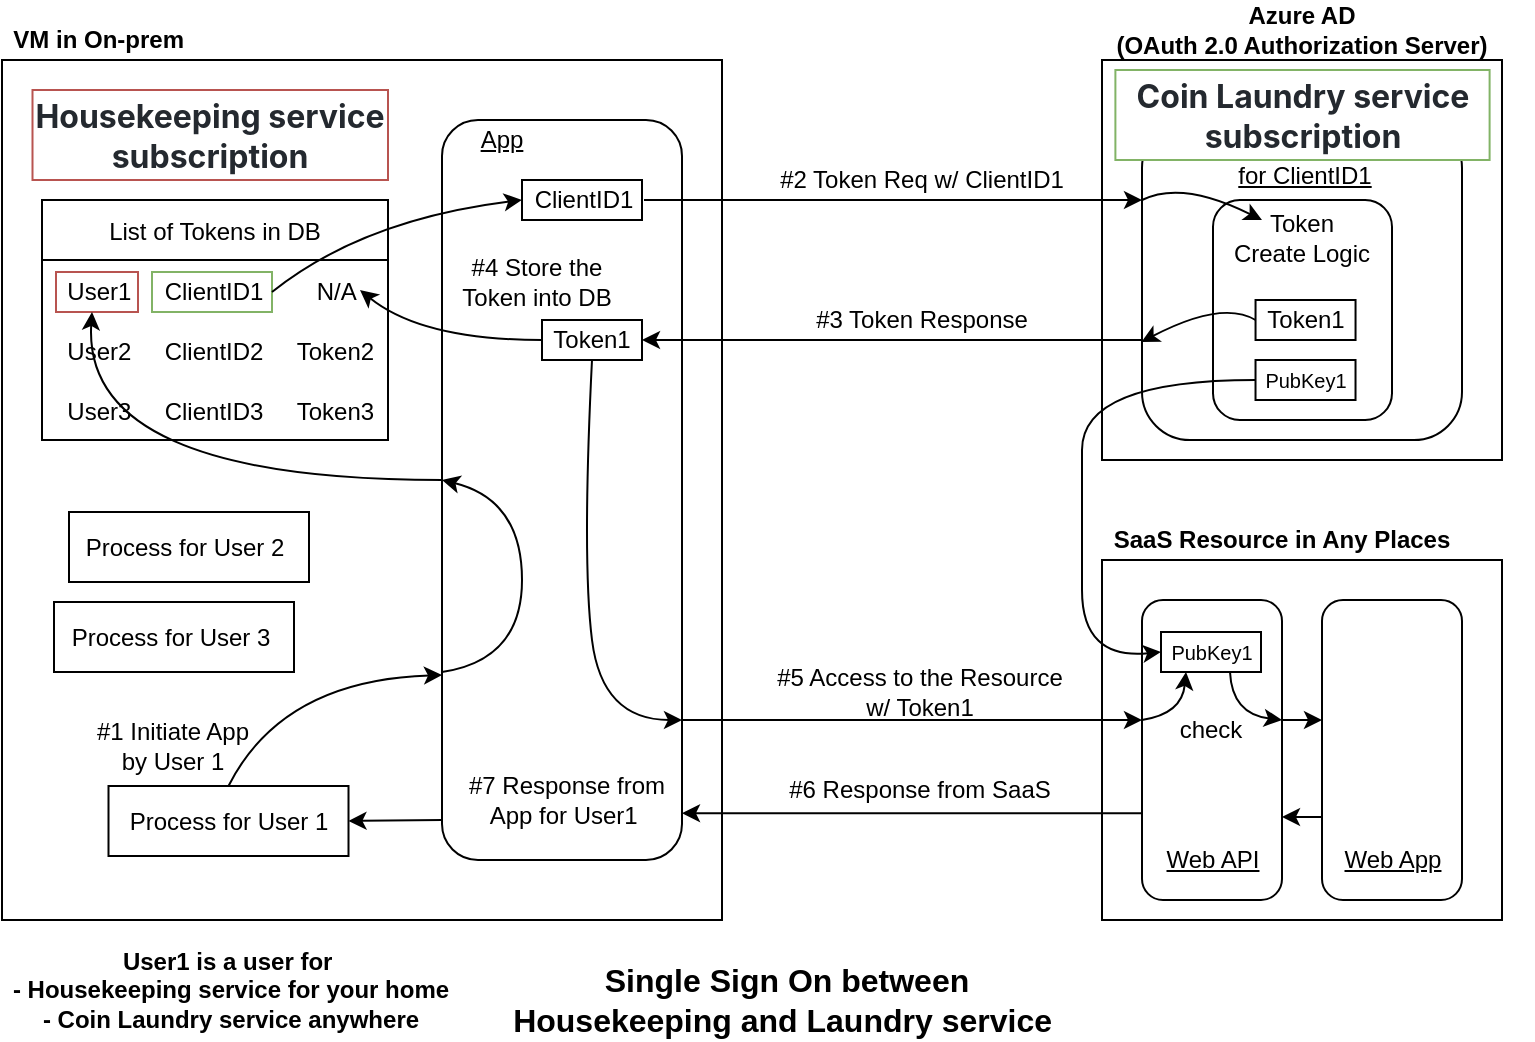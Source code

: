 <mxfile version="20.2.7" type="github">
  <diagram id="--nqma7Hxtt_wLqLNTel" name="Page-1">
    <mxGraphModel dx="1640" dy="922" grid="1" gridSize="10" guides="1" tooltips="1" connect="1" arrows="1" fold="1" page="1" pageScale="1" pageWidth="827" pageHeight="1169" math="0" shadow="0">
      <root>
        <mxCell id="0" />
        <mxCell id="1" parent="0" />
        <mxCell id="2p3ya99PdbGUZq53EWPI-1" value="" style="rounded=0;whiteSpace=wrap;html=1;" parent="1" vertex="1">
          <mxGeometry x="50" y="150" width="360" height="430" as="geometry" />
        </mxCell>
        <mxCell id="2p3ya99PdbGUZq53EWPI-2" value="" style="rounded=1;whiteSpace=wrap;html=1;" parent="1" vertex="1">
          <mxGeometry x="270" y="180" width="120" height="370" as="geometry" />
        </mxCell>
        <mxCell id="2p3ya99PdbGUZq53EWPI-3" value="App" style="text;html=1;strokeColor=none;fillColor=none;align=center;verticalAlign=middle;whiteSpace=wrap;rounded=0;fontStyle=4" parent="1" vertex="1">
          <mxGeometry x="280" y="180" width="40" height="20" as="geometry" />
        </mxCell>
        <mxCell id="2p3ya99PdbGUZq53EWPI-5" value="List of Tokens in DB" style="swimlane;fontStyle=0;childLayout=stackLayout;horizontal=1;startSize=30;horizontalStack=0;resizeParent=1;resizeParentMax=0;resizeLast=0;collapsible=1;marginBottom=0;" parent="1" vertex="1">
          <mxGeometry x="70" y="220" width="173" height="120" as="geometry" />
        </mxCell>
        <mxCell id="2p3ya99PdbGUZq53EWPI-6" value="  User1     ClientID1        N/A" style="text;strokeColor=none;fillColor=none;align=left;verticalAlign=middle;spacingLeft=4;spacingRight=4;overflow=hidden;points=[[0,0.5],[1,0.5]];portConstraint=eastwest;rotatable=0;" parent="2p3ya99PdbGUZq53EWPI-5" vertex="1">
          <mxGeometry y="30" width="173" height="30" as="geometry" />
        </mxCell>
        <mxCell id="2p3ya99PdbGUZq53EWPI-7" value="  User2     ClientID2     Token2" style="text;strokeColor=none;fillColor=none;align=left;verticalAlign=middle;spacingLeft=4;spacingRight=4;overflow=hidden;points=[[0,0.5],[1,0.5]];portConstraint=eastwest;rotatable=0;" parent="2p3ya99PdbGUZq53EWPI-5" vertex="1">
          <mxGeometry y="60" width="173" height="30" as="geometry" />
        </mxCell>
        <mxCell id="2p3ya99PdbGUZq53EWPI-8" value="  User3     ClientID3     Token3" style="text;strokeColor=none;fillColor=none;align=left;verticalAlign=middle;spacingLeft=4;spacingRight=4;overflow=hidden;points=[[0,0.5],[1,0.5]];portConstraint=eastwest;rotatable=0;" parent="2p3ya99PdbGUZq53EWPI-5" vertex="1">
          <mxGeometry y="90" width="173" height="30" as="geometry" />
        </mxCell>
        <mxCell id="2p3ya99PdbGUZq53EWPI-9" style="edgeStyle=orthogonalEdgeStyle;rounded=0;orthogonalLoop=1;jettySize=auto;html=1;exitX=1;exitY=0.5;exitDx=0;exitDy=0;" parent="2p3ya99PdbGUZq53EWPI-5" source="2p3ya99PdbGUZq53EWPI-6" target="2p3ya99PdbGUZq53EWPI-6" edge="1">
          <mxGeometry relative="1" as="geometry" />
        </mxCell>
        <mxCell id="2p3ya99PdbGUZq53EWPI-14" value="VM in On-prem&amp;nbsp;" style="text;html=1;strokeColor=none;fillColor=none;align=center;verticalAlign=middle;whiteSpace=wrap;rounded=0;fontStyle=1" parent="1" vertex="1">
          <mxGeometry x="50" y="130" width="100" height="20" as="geometry" />
        </mxCell>
        <mxCell id="2p3ya99PdbGUZq53EWPI-17" value="" style="rounded=0;whiteSpace=wrap;html=1;" parent="1" vertex="1">
          <mxGeometry x="600" y="150" width="200" height="200" as="geometry" />
        </mxCell>
        <mxCell id="2p3ya99PdbGUZq53EWPI-18" value="Azure AD &lt;br&gt;(OAuth 2.0 Authorization Server)" style="text;html=1;strokeColor=none;fillColor=none;align=center;verticalAlign=middle;whiteSpace=wrap;rounded=0;fontStyle=1" parent="1" vertex="1">
          <mxGeometry x="600" y="120" width="200" height="30" as="geometry" />
        </mxCell>
        <mxCell id="2p3ya99PdbGUZq53EWPI-30" style="edgeStyle=orthogonalEdgeStyle;rounded=0;orthogonalLoop=1;jettySize=auto;html=1;exitX=0;exitY=0.75;exitDx=0;exitDy=0;entryX=1;entryY=0.5;entryDx=0;entryDy=0;" parent="1" source="2p3ya99PdbGUZq53EWPI-19" target="2p3ya99PdbGUZq53EWPI-41" edge="1">
          <mxGeometry relative="1" as="geometry">
            <Array as="points">
              <mxPoint x="620" y="290" />
            </Array>
          </mxGeometry>
        </mxCell>
        <mxCell id="2p3ya99PdbGUZq53EWPI-19" value="" style="rounded=1;whiteSpace=wrap;html=1;" parent="1" vertex="1">
          <mxGeometry x="620" y="180" width="160" height="160" as="geometry" />
        </mxCell>
        <mxCell id="2p3ya99PdbGUZq53EWPI-23" value="Token Endpoint &lt;br&gt;for ClientID1" style="text;html=1;strokeColor=none;fillColor=none;align=center;verticalAlign=middle;whiteSpace=wrap;rounded=0;fontStyle=4" parent="1" vertex="1">
          <mxGeometry x="641.26" y="185" width="121" height="30" as="geometry" />
        </mxCell>
        <mxCell id="2p3ya99PdbGUZq53EWPI-27" value="#3 Token Response" style="text;html=1;strokeColor=none;fillColor=none;align=center;verticalAlign=middle;whiteSpace=wrap;rounded=0;" parent="1" vertex="1">
          <mxGeometry x="430" y="270" width="160" height="20" as="geometry" />
        </mxCell>
        <mxCell id="2p3ya99PdbGUZq53EWPI-25" value="#2 Token Req w/ ClientID1" style="text;html=1;strokeColor=none;fillColor=none;align=center;verticalAlign=middle;whiteSpace=wrap;rounded=0;" parent="1" vertex="1">
          <mxGeometry x="430" y="200" width="160" height="20" as="geometry" />
        </mxCell>
        <mxCell id="2p3ya99PdbGUZq53EWPI-29" value="" style="endArrow=classic;html=1;rounded=0;entryX=0;entryY=0.25;entryDx=0;entryDy=0;exitX=1;exitY=0.5;exitDx=0;exitDy=0;" parent="1" source="2p3ya99PdbGUZq53EWPI-51" target="2p3ya99PdbGUZq53EWPI-19" edge="1">
          <mxGeometry width="50" height="50" relative="1" as="geometry">
            <mxPoint x="390" y="220" as="sourcePoint" />
            <mxPoint x="520" y="330" as="targetPoint" />
          </mxGeometry>
        </mxCell>
        <mxCell id="2p3ya99PdbGUZq53EWPI-33" value="" style="rounded=0;whiteSpace=wrap;html=1;" parent="1" vertex="1">
          <mxGeometry x="600" y="400" width="200" height="180" as="geometry" />
        </mxCell>
        <mxCell id="2p3ya99PdbGUZq53EWPI-34" value="SaaS Resource in Any Places" style="text;html=1;strokeColor=none;fillColor=none;align=center;verticalAlign=middle;whiteSpace=wrap;rounded=0;fontStyle=1" parent="1" vertex="1">
          <mxGeometry x="600" y="380" width="180" height="20" as="geometry" />
        </mxCell>
        <mxCell id="2p3ya99PdbGUZq53EWPI-36" value="#4 Store the Token into DB" style="text;html=1;strokeColor=none;fillColor=none;align=center;verticalAlign=middle;whiteSpace=wrap;rounded=0;" parent="1" vertex="1">
          <mxGeometry x="270" y="242.5" width="95" height="37.5" as="geometry" />
        </mxCell>
        <mxCell id="2p3ya99PdbGUZq53EWPI-37" value="#5 Access to the Resource&lt;br&gt;w/ Token1" style="text;html=1;strokeColor=none;fillColor=none;align=center;verticalAlign=middle;whiteSpace=wrap;rounded=0;" parent="1" vertex="1">
          <mxGeometry x="429.01" y="451" width="160" height="30" as="geometry" />
        </mxCell>
        <mxCell id="2p3ya99PdbGUZq53EWPI-40" value="" style="rounded=0;whiteSpace=wrap;html=1;" parent="1" vertex="1">
          <mxGeometry x="320" y="280" width="50" height="20" as="geometry" />
        </mxCell>
        <mxCell id="2p3ya99PdbGUZq53EWPI-41" value="Token1" style="text;html=1;strokeColor=none;fillColor=none;align=center;verticalAlign=middle;whiteSpace=wrap;rounded=0;" parent="1" vertex="1">
          <mxGeometry x="320" y="280" width="50" height="20" as="geometry" />
        </mxCell>
        <mxCell id="2p3ya99PdbGUZq53EWPI-42" value="Tenant A" style="text;html=1;strokeColor=none;fillColor=none;align=center;verticalAlign=middle;whiteSpace=wrap;rounded=0;" parent="1" vertex="1">
          <mxGeometry x="740" y="150" width="60" height="20" as="geometry" />
        </mxCell>
        <mxCell id="2p3ya99PdbGUZq53EWPI-45" value="" style="rounded=0;whiteSpace=wrap;html=1;fillColor=none;strokeColor=#82b366;" parent="1" vertex="1">
          <mxGeometry x="125" y="256" width="60" height="20" as="geometry" />
        </mxCell>
        <mxCell id="2p3ya99PdbGUZq53EWPI-50" value="" style="rounded=0;whiteSpace=wrap;html=1;" parent="1" vertex="1">
          <mxGeometry x="310" y="210" width="60" height="20" as="geometry" />
        </mxCell>
        <mxCell id="2p3ya99PdbGUZq53EWPI-51" value="ClientID1" style="text;html=1;strokeColor=none;fillColor=none;align=center;verticalAlign=middle;whiteSpace=wrap;rounded=0;" parent="1" vertex="1">
          <mxGeometry x="311" y="210" width="60" height="20" as="geometry" />
        </mxCell>
        <mxCell id="2p3ya99PdbGUZq53EWPI-55" value="#6 Response from SaaS" style="text;html=1;strokeColor=none;fillColor=none;align=center;verticalAlign=middle;whiteSpace=wrap;rounded=0;" parent="1" vertex="1">
          <mxGeometry x="429.01" y="500" width="160" height="30" as="geometry" />
        </mxCell>
        <mxCell id="2p3ya99PdbGUZq53EWPI-68" value="" style="curved=1;endArrow=classic;html=1;rounded=0;exitX=1;exitY=0.5;exitDx=0;exitDy=0;entryX=0;entryY=0.5;entryDx=0;entryDy=0;" parent="1" source="2p3ya99PdbGUZq53EWPI-45" target="2p3ya99PdbGUZq53EWPI-50" edge="1">
          <mxGeometry width="50" height="50" relative="1" as="geometry">
            <mxPoint x="390" y="350" as="sourcePoint" />
            <mxPoint x="440" y="300" as="targetPoint" />
            <Array as="points">
              <mxPoint x="230" y="230" />
            </Array>
          </mxGeometry>
        </mxCell>
        <mxCell id="2p3ya99PdbGUZq53EWPI-69" value="" style="curved=1;endArrow=classic;html=1;rounded=0;exitX=0;exitY=0.5;exitDx=0;exitDy=0;" parent="1" source="2p3ya99PdbGUZq53EWPI-41" edge="1">
          <mxGeometry width="50" height="50" relative="1" as="geometry">
            <mxPoint x="138" y="350" as="sourcePoint" />
            <mxPoint x="229" y="265" as="targetPoint" />
            <Array as="points">
              <mxPoint x="260" y="290" />
            </Array>
          </mxGeometry>
        </mxCell>
        <mxCell id="2p3ya99PdbGUZq53EWPI-70" value="" style="curved=1;endArrow=classic;html=1;rounded=0;exitX=0.5;exitY=1;exitDx=0;exitDy=0;" parent="1" source="2p3ya99PdbGUZq53EWPI-41" edge="1">
          <mxGeometry width="50" height="50" relative="1" as="geometry">
            <mxPoint x="279.998" y="470.5" as="sourcePoint" />
            <mxPoint x="390" y="480" as="targetPoint" />
            <Array as="points">
              <mxPoint x="340" y="400" />
              <mxPoint x="350" y="480" />
            </Array>
          </mxGeometry>
        </mxCell>
        <mxCell id="2p3ya99PdbGUZq53EWPI-73" value="" style="rounded=1;whiteSpace=wrap;html=1;" parent="1" vertex="1">
          <mxGeometry x="620" y="420" width="70" height="150" as="geometry" />
        </mxCell>
        <mxCell id="2p3ya99PdbGUZq53EWPI-74" value="Web API" style="text;html=1;strokeColor=none;fillColor=none;align=center;verticalAlign=middle;whiteSpace=wrap;rounded=0;fontStyle=4" parent="1" vertex="1">
          <mxGeometry x="620" y="540" width="70.99" height="20" as="geometry" />
        </mxCell>
        <mxCell id="2p3ya99PdbGUZq53EWPI-78" style="edgeStyle=orthogonalEdgeStyle;rounded=0;orthogonalLoop=1;jettySize=auto;html=1;exitX=0;exitY=0.75;exitDx=0;exitDy=0;entryX=1;entryY=0.75;entryDx=0;entryDy=0;endArrow=classic;endFill=1;" parent="1" edge="1">
          <mxGeometry relative="1" as="geometry">
            <mxPoint x="710" y="528.5" as="sourcePoint" />
            <mxPoint x="690" y="528.5" as="targetPoint" />
          </mxGeometry>
        </mxCell>
        <mxCell id="2p3ya99PdbGUZq53EWPI-75" value="" style="rounded=1;whiteSpace=wrap;html=1;" parent="1" vertex="1">
          <mxGeometry x="710" y="420" width="70" height="150" as="geometry" />
        </mxCell>
        <mxCell id="2p3ya99PdbGUZq53EWPI-76" value="Web App" style="text;html=1;strokeColor=none;fillColor=none;align=center;verticalAlign=middle;whiteSpace=wrap;rounded=0;fontStyle=4" parent="1" vertex="1">
          <mxGeometry x="710" y="540" width="70.99" height="20" as="geometry" />
        </mxCell>
        <mxCell id="2p3ya99PdbGUZq53EWPI-62" style="edgeStyle=orthogonalEdgeStyle;rounded=0;orthogonalLoop=1;jettySize=auto;html=1;endArrow=classic;endFill=1;" parent="1" edge="1">
          <mxGeometry relative="1" as="geometry">
            <mxPoint x="390" y="480" as="sourcePoint" />
            <mxPoint x="620" y="480" as="targetPoint" />
          </mxGeometry>
        </mxCell>
        <mxCell id="2p3ya99PdbGUZq53EWPI-64" style="edgeStyle=orthogonalEdgeStyle;rounded=0;orthogonalLoop=1;jettySize=auto;html=1;entryX=1.009;entryY=0.899;entryDx=0;entryDy=0;entryPerimeter=0;endArrow=classic;endFill=1;" parent="1" source="2p3ya99PdbGUZq53EWPI-73" edge="1">
          <mxGeometry relative="1" as="geometry">
            <mxPoint x="598.81" y="525.96" as="sourcePoint" />
            <mxPoint x="390" y="526.63" as="targetPoint" />
            <Array as="points">
              <mxPoint x="494" y="526" />
            </Array>
          </mxGeometry>
        </mxCell>
        <mxCell id="2p3ya99PdbGUZq53EWPI-79" value="" style="rounded=1;whiteSpace=wrap;html=1;" parent="1" vertex="1">
          <mxGeometry x="655.5" y="220" width="89.5" height="110" as="geometry" />
        </mxCell>
        <mxCell id="2p3ya99PdbGUZq53EWPI-80" value="Token&lt;br&gt;Create Logic" style="text;html=1;strokeColor=none;fillColor=none;align=center;verticalAlign=middle;whiteSpace=wrap;rounded=0;" parent="1" vertex="1">
          <mxGeometry x="657" y="221" width="85.99" height="35" as="geometry" />
        </mxCell>
        <mxCell id="2p3ya99PdbGUZq53EWPI-38" value="" style="rounded=0;whiteSpace=wrap;html=1;" parent="1" vertex="1">
          <mxGeometry x="676.77" y="270" width="50" height="20" as="geometry" />
        </mxCell>
        <mxCell id="2p3ya99PdbGUZq53EWPI-39" value="Token1" style="text;html=1;strokeColor=none;fillColor=none;align=center;verticalAlign=middle;whiteSpace=wrap;rounded=0;" parent="1" vertex="1">
          <mxGeometry x="676.77" y="270" width="50" height="20" as="geometry" />
        </mxCell>
        <mxCell id="2p3ya99PdbGUZq53EWPI-84" value="" style="curved=1;endArrow=classic;html=1;rounded=0;exitX=0;exitY=0.5;exitDx=0;exitDy=0;entryX=-0.002;entryY=0.694;entryDx=0;entryDy=0;entryPerimeter=0;" parent="1" source="2p3ya99PdbGUZq53EWPI-39" target="2p3ya99PdbGUZq53EWPI-19" edge="1">
          <mxGeometry width="50" height="50" relative="1" as="geometry">
            <mxPoint x="660" y="334" as="sourcePoint" />
            <mxPoint x="802" y="339" as="targetPoint" />
            <Array as="points">
              <mxPoint x="660" y="270" />
            </Array>
          </mxGeometry>
        </mxCell>
        <mxCell id="2p3ya99PdbGUZq53EWPI-86" value="" style="curved=1;endArrow=classic;html=1;rounded=0;exitX=0.75;exitY=0;exitDx=0;exitDy=0;" parent="1" edge="1">
          <mxGeometry width="50" height="50" relative="1" as="geometry">
            <mxPoint x="620" y="220" as="sourcePoint" />
            <mxPoint x="680" y="230" as="targetPoint" />
            <Array as="points">
              <mxPoint x="640" y="210" />
            </Array>
          </mxGeometry>
        </mxCell>
        <mxCell id="2p3ya99PdbGUZq53EWPI-98" style="edgeStyle=orthogonalEdgeStyle;rounded=0;orthogonalLoop=1;jettySize=auto;html=1;exitX=1;exitY=0.5;exitDx=0;exitDy=0;endArrow=classic;endFill=1;fillColor=default;entryX=1;entryY=0.5;entryDx=0;entryDy=0;" parent="1" target="2p3ya99PdbGUZq53EWPI-88" edge="1">
          <mxGeometry relative="1" as="geometry">
            <mxPoint x="270" y="530" as="sourcePoint" />
          </mxGeometry>
        </mxCell>
        <mxCell id="2p3ya99PdbGUZq53EWPI-88" value="" style="rounded=0;whiteSpace=wrap;html=1;" parent="1" vertex="1">
          <mxGeometry x="103.25" y="513" width="120" height="35" as="geometry" />
        </mxCell>
        <mxCell id="2p3ya99PdbGUZq53EWPI-89" value="Process for User 1" style="text;html=1;strokeColor=none;fillColor=none;align=center;verticalAlign=middle;whiteSpace=wrap;rounded=0;" parent="1" vertex="1">
          <mxGeometry x="109.75" y="520.5" width="107" height="20" as="geometry" />
        </mxCell>
        <mxCell id="2p3ya99PdbGUZq53EWPI-90" value="" style="rounded=0;whiteSpace=wrap;html=1;" parent="1" vertex="1">
          <mxGeometry x="76" y="421" width="120" height="35" as="geometry" />
        </mxCell>
        <mxCell id="2p3ya99PdbGUZq53EWPI-91" value="Process for User 3" style="text;html=1;strokeColor=none;fillColor=none;align=center;verticalAlign=middle;whiteSpace=wrap;rounded=0;" parent="1" vertex="1">
          <mxGeometry x="80.5" y="428.5" width="107" height="20" as="geometry" />
        </mxCell>
        <mxCell id="2p3ya99PdbGUZq53EWPI-92" value="" style="rounded=0;whiteSpace=wrap;html=1;" parent="1" vertex="1">
          <mxGeometry x="83.5" y="376" width="120" height="35" as="geometry" />
        </mxCell>
        <mxCell id="2p3ya99PdbGUZq53EWPI-93" value="Process for User 2" style="text;html=1;strokeColor=none;fillColor=none;align=center;verticalAlign=middle;whiteSpace=wrap;rounded=0;" parent="1" vertex="1">
          <mxGeometry x="88" y="383.5" width="107" height="20" as="geometry" />
        </mxCell>
        <mxCell id="2p3ya99PdbGUZq53EWPI-95" value="" style="curved=1;endArrow=classic;html=1;rounded=0;exitX=0.5;exitY=0;exitDx=0;exitDy=0;entryX=0;entryY=0.75;entryDx=0;entryDy=0;" parent="1" source="2p3ya99PdbGUZq53EWPI-88" target="2p3ya99PdbGUZq53EWPI-2" edge="1">
          <mxGeometry width="50" height="50" relative="1" as="geometry">
            <mxPoint x="178" y="500" as="sourcePoint" />
            <mxPoint x="320" y="459" as="targetPoint" />
            <Array as="points">
              <mxPoint x="190" y="460" />
            </Array>
          </mxGeometry>
        </mxCell>
        <mxCell id="2p3ya99PdbGUZq53EWPI-96" value="#1 Initiate App &lt;br&gt;by User 1" style="text;html=1;strokeColor=none;fillColor=none;align=center;verticalAlign=middle;whiteSpace=wrap;rounded=0;" parent="1" vertex="1">
          <mxGeometry x="82.5" y="473" width="105" height="40" as="geometry" />
        </mxCell>
        <mxCell id="2p3ya99PdbGUZq53EWPI-97" value="#7 Response from App for User1&amp;nbsp;" style="text;html=1;strokeColor=none;fillColor=none;align=center;verticalAlign=middle;whiteSpace=wrap;rounded=0;" parent="1" vertex="1">
          <mxGeometry x="280" y="500" width="105" height="40" as="geometry" />
        </mxCell>
        <mxCell id="2p3ya99PdbGUZq53EWPI-100" value="" style="rounded=0;whiteSpace=wrap;html=1;fillColor=none;strokeColor=#b85450;" parent="1" vertex="1">
          <mxGeometry x="77" y="256" width="41" height="20" as="geometry" />
        </mxCell>
        <mxCell id="2p3ya99PdbGUZq53EWPI-101" value="" style="curved=1;endArrow=classic;html=1;rounded=0;" parent="1" edge="1">
          <mxGeometry width="50" height="50" relative="1" as="geometry">
            <mxPoint x="270" y="360" as="sourcePoint" />
            <mxPoint x="95" y="276" as="targetPoint" />
            <Array as="points">
              <mxPoint x="90" y="360" />
            </Array>
          </mxGeometry>
        </mxCell>
        <mxCell id="2p3ya99PdbGUZq53EWPI-102" value="" style="curved=1;endArrow=classic;html=1;rounded=0;" parent="1" edge="1">
          <mxGeometry width="50" height="50" relative="1" as="geometry">
            <mxPoint x="270" y="456" as="sourcePoint" />
            <mxPoint x="270" y="360" as="targetPoint" />
            <Array as="points">
              <mxPoint x="310" y="450" />
              <mxPoint x="310" y="370" />
            </Array>
          </mxGeometry>
        </mxCell>
        <mxCell id="2p3ya99PdbGUZq53EWPI-104" value="&lt;font style=&quot;font-size: 16px;&quot;&gt;Single Sign On between &lt;br&gt;Housekeeping and Laundry service&amp;nbsp;&lt;/font&gt;" style="text;html=1;strokeColor=none;fillColor=none;align=center;verticalAlign=middle;whiteSpace=wrap;rounded=0;fontStyle=1;strokeWidth=1;" parent="1" vertex="1">
          <mxGeometry x="280" y="600" width="324.5" height="40" as="geometry" />
        </mxCell>
        <mxCell id="rZW8x_b_ALL_j7njvFHM-3" value="" style="rounded=0;whiteSpace=wrap;html=1;" parent="1" vertex="1">
          <mxGeometry x="676.76" y="300" width="50" height="20" as="geometry" />
        </mxCell>
        <mxCell id="rZW8x_b_ALL_j7njvFHM-4" value="&lt;font style=&quot;font-size: 10px;&quot;&gt;PubKey1&lt;/font&gt;" style="text;html=1;strokeColor=none;fillColor=none;align=center;verticalAlign=middle;whiteSpace=wrap;rounded=0;" parent="1" vertex="1">
          <mxGeometry x="676.76" y="300" width="50" height="20" as="geometry" />
        </mxCell>
        <mxCell id="rZW8x_b_ALL_j7njvFHM-5" value="" style="rounded=0;whiteSpace=wrap;html=1;" parent="1" vertex="1">
          <mxGeometry x="629.5" y="436" width="50" height="20" as="geometry" />
        </mxCell>
        <mxCell id="rZW8x_b_ALL_j7njvFHM-6" value="&lt;font style=&quot;font-size: 10px;&quot;&gt;PubKey1&lt;/font&gt;" style="text;html=1;strokeColor=none;fillColor=none;align=center;verticalAlign=middle;whiteSpace=wrap;rounded=0;" parent="1" vertex="1">
          <mxGeometry x="629.5" y="436" width="50" height="20" as="geometry" />
        </mxCell>
        <mxCell id="rZW8x_b_ALL_j7njvFHM-7" value="" style="curved=1;endArrow=classic;html=1;rounded=0;exitX=0;exitY=0.5;exitDx=0;exitDy=0;entryX=0;entryY=0.5;entryDx=0;entryDy=0;" parent="1" source="rZW8x_b_ALL_j7njvFHM-4" target="rZW8x_b_ALL_j7njvFHM-6" edge="1">
          <mxGeometry width="50" height="50" relative="1" as="geometry">
            <mxPoint x="703.49" y="325" as="sourcePoint" />
            <mxPoint x="520" y="360" as="targetPoint" />
            <Array as="points">
              <mxPoint x="590" y="310" />
              <mxPoint x="590" y="380" />
              <mxPoint x="590" y="450" />
            </Array>
          </mxGeometry>
        </mxCell>
        <mxCell id="rZW8x_b_ALL_j7njvFHM-10" value="" style="curved=1;endArrow=classic;html=1;rounded=0;entryX=0.25;entryY=1;entryDx=0;entryDy=0;" parent="1" target="rZW8x_b_ALL_j7njvFHM-6" edge="1">
          <mxGeometry width="50" height="50" relative="1" as="geometry">
            <mxPoint x="620" y="480" as="sourcePoint" />
            <mxPoint x="650" y="489" as="targetPoint" />
            <Array as="points">
              <mxPoint x="640" y="477" />
            </Array>
          </mxGeometry>
        </mxCell>
        <mxCell id="rZW8x_b_ALL_j7njvFHM-13" value="" style="curved=1;endArrow=classic;html=1;rounded=0;" parent="1" edge="1">
          <mxGeometry width="50" height="50" relative="1" as="geometry">
            <mxPoint x="664" y="456" as="sourcePoint" />
            <mxPoint x="690" y="480" as="targetPoint" />
            <Array as="points">
              <mxPoint x="665" y="477" />
            </Array>
          </mxGeometry>
        </mxCell>
        <mxCell id="rZW8x_b_ALL_j7njvFHM-14" value="check" style="text;html=1;strokeColor=none;fillColor=none;align=center;verticalAlign=middle;whiteSpace=wrap;rounded=0;" parent="1" vertex="1">
          <mxGeometry x="628.25" y="473" width="52.5" height="23" as="geometry" />
        </mxCell>
        <mxCell id="faa7Aa8ZswQqLbH2353x-2" value="" style="endArrow=classic;html=1;rounded=0;" parent="1" edge="1">
          <mxGeometry width="50" height="50" relative="1" as="geometry">
            <mxPoint x="690" y="480" as="sourcePoint" />
            <mxPoint x="710" y="480" as="targetPoint" />
          </mxGeometry>
        </mxCell>
        <mxCell id="PiZ-H1e-o1vjSWdRRWYw-1" value="" style="shape=image;verticalLabelPosition=bottom;labelBackgroundColor=default;verticalAlign=top;aspect=fixed;imageAspect=0;image=https://2.bp.blogspot.com/-4g1YNkXOp7M/VozfLNjbVzI/AAAAAAAA2hg/Q8TpEWeODhw/s400/kaisya_uketsuke_woman.png;" vertex="1" parent="1">
          <mxGeometry x="689.25" y="202.3" width="126" height="137.7" as="geometry" />
        </mxCell>
        <mxCell id="PiZ-H1e-o1vjSWdRRWYw-2" value="" style="shape=image;verticalLabelPosition=bottom;labelBackgroundColor=default;verticalAlign=top;aspect=fixed;imageAspect=0;image=https://3.bp.blogspot.com/-N5-m3lUqI3s/Urlmh_XEuFI/AAAAAAAAcG8/52MByZBegbw/s400/coin_laundry.png;" vertex="1" parent="1">
          <mxGeometry x="609.99" y="414.9" width="180" height="160.2" as="geometry" />
        </mxCell>
        <mxCell id="PiZ-H1e-o1vjSWdRRWYw-3" value="" style="shape=image;verticalLabelPosition=bottom;labelBackgroundColor=default;verticalAlign=top;aspect=fixed;imageAspect=0;image=https://3.bp.blogspot.com/-RVJKP2Uo4dc/Wp94HD7Y8sI/AAAAAAABKq0/R9aeQdDvQagyJB35mHG_LXIkZq_twBZSwCLcBGAs/s400/kouji_maintenance.png;" vertex="1" parent="1">
          <mxGeometry x="538.74" y="306.62" width="116.76" height="116.76" as="geometry" />
        </mxCell>
        <mxCell id="PiZ-H1e-o1vjSWdRRWYw-4" value="" style="shape=image;verticalLabelPosition=bottom;labelBackgroundColor=default;verticalAlign=top;aspect=fixed;imageAspect=0;image=https://4.bp.blogspot.com/-Ife4UyJMcKk/XAY5_dw8j0I/AAAAAAABQgg/zWFTiubCd18-XCgoiZ0l2nno0NaPSfjuACLcBGAs/s400/money_coin_case.png;" vertex="1" parent="1">
          <mxGeometry x="458.73" y="231.14" width="80.01" height="80.01" as="geometry" />
        </mxCell>
        <mxCell id="PiZ-H1e-o1vjSWdRRWYw-5" value="" style="shape=image;verticalLabelPosition=bottom;labelBackgroundColor=default;verticalAlign=top;aspect=fixed;imageAspect=0;image=https://4.bp.blogspot.com/-dTlkBldkLKk/Ws2wFOTXc4I/AAAAAAABLaY/hvoaK6JB_ToaMJbpRB8s90E2zDXltDaDACLcBGAs/s400/smartphone_neru_schoolboy.png;direction=east;" vertex="1" parent="1">
          <mxGeometry x="85.24" y="510" width="142.51" height="101.19" as="geometry" />
        </mxCell>
        <mxCell id="PiZ-H1e-o1vjSWdRRWYw-6" value="" style="shape=image;verticalLabelPosition=bottom;labelBackgroundColor=default;verticalAlign=top;aspect=fixed;imageAspect=0;image=https://3.bp.blogspot.com/-r49EiuJfyuM/XBRfDu-gOCI/AAAAAAABQ2A/vWaPXTCcLeAGYS3wU4fI8fUJ4dwWEul8ACLcBGAs/s500/job_kaji_daikou_man.png;" vertex="1" parent="1">
          <mxGeometry x="311" y="424.53" width="165" height="136.95" as="geometry" />
        </mxCell>
        <mxCell id="PiZ-H1e-o1vjSWdRRWYw-7" value="" style="shape=image;verticalLabelPosition=bottom;labelBackgroundColor=default;verticalAlign=top;aspect=fixed;imageAspect=0;image=https://4.bp.blogspot.com/-Ife4UyJMcKk/XAY5_dw8j0I/AAAAAAABQgg/zWFTiubCd18-XCgoiZ0l2nno0NaPSfjuACLcBGAs/s400/money_coin_case.png;" vertex="1" parent="1">
          <mxGeometry x="484.75" y="473" width="80.01" height="80.01" as="geometry" />
        </mxCell>
        <mxCell id="PiZ-H1e-o1vjSWdRRWYw-8" value="" style="shape=image;verticalLabelPosition=bottom;labelBackgroundColor=default;verticalAlign=top;aspect=fixed;imageAspect=0;image=https://4.bp.blogspot.com/-GqNabXK98EU/W8hD_ZTDjbI/AAAAAAABPhQ/_tyvovd17H0UUsrmoODHJ_UTaQsqtC0EQCLcBGAs/s400/sentaku_kago.png;" vertex="1" parent="1">
          <mxGeometry x="399.75" y="473" width="85" height="85" as="geometry" />
        </mxCell>
        <mxCell id="PiZ-H1e-o1vjSWdRRWYw-9" value="" style="shape=image;verticalLabelPosition=bottom;labelBackgroundColor=default;verticalAlign=top;aspect=fixed;imageAspect=0;image=https://3.bp.blogspot.com/-r49EiuJfyuM/XBRfDu-gOCI/AAAAAAABQ2A/vWaPXTCcLeAGYS3wU4fI8fUJ4dwWEul8ACLcBGAs/s500/job_kaji_daikou_man.png;" vertex="1" parent="1">
          <mxGeometry x="247.5" y="180" width="165" height="136.95" as="geometry" />
        </mxCell>
        <mxCell id="PiZ-H1e-o1vjSWdRRWYw-10" value="&lt;font style=&quot;&quot;&gt;&lt;span style=&quot;color: rgb(36, 41, 47); font-family: -apple-system, BlinkMacSystemFont, &amp;quot;Segoe UI&amp;quot;, Helvetica, Arial, sans-serif, &amp;quot;Apple Color Emoji&amp;quot;, &amp;quot;Segoe UI Emoji&amp;quot;; font-size: 16px; text-align: start; background-color: rgb(255, 255, 255);&quot;&gt;Housekeeping service subscription&lt;/span&gt;&lt;span style=&quot;font-size: 16px;&quot;&gt;&lt;br&gt;&lt;/span&gt;&lt;/font&gt;" style="text;html=1;strokeColor=#b85450;fillColor=none;align=center;verticalAlign=middle;whiteSpace=wrap;rounded=0;fontStyle=1;strokeWidth=1;" vertex="1" parent="1">
          <mxGeometry x="65.25" y="165" width="177.75" height="45" as="geometry" />
        </mxCell>
        <mxCell id="PiZ-H1e-o1vjSWdRRWYw-12" value="&lt;font style=&quot;&quot;&gt;&lt;span style=&quot;color: rgb(36, 41, 47); font-family: -apple-system, BlinkMacSystemFont, &amp;quot;Segoe UI&amp;quot;, Helvetica, Arial, sans-serif, &amp;quot;Apple Color Emoji&amp;quot;, &amp;quot;Segoe UI Emoji&amp;quot;; font-size: 16px; text-align: start; background-color: rgb(255, 255, 255);&quot;&gt;Coin Laundry service subscription&lt;/span&gt;&lt;span style=&quot;font-size: 16px;&quot;&gt;&lt;br&gt;&lt;/span&gt;&lt;/font&gt;" style="text;html=1;strokeColor=#82b366;fillColor=default;align=center;verticalAlign=middle;whiteSpace=wrap;rounded=0;fontStyle=1;strokeWidth=1;" vertex="1" parent="1">
          <mxGeometry x="606.7" y="155" width="187.1" height="45" as="geometry" />
        </mxCell>
        <mxCell id="PiZ-H1e-o1vjSWdRRWYw-13" value="&lt;b&gt;User1 is a user for&amp;nbsp;&lt;/b&gt;&lt;br&gt;&lt;b&gt;- Housekeeping service for your home&lt;/b&gt;&lt;br&gt;&lt;b&gt;- Coin Laundry service anywhere&lt;/b&gt;" style="text;html=1;strokeColor=none;fillColor=none;align=center;verticalAlign=middle;whiteSpace=wrap;rounded=0;" vertex="1" parent="1">
          <mxGeometry x="50.0" y="590" width="228.81" height="50" as="geometry" />
        </mxCell>
      </root>
    </mxGraphModel>
  </diagram>
</mxfile>
